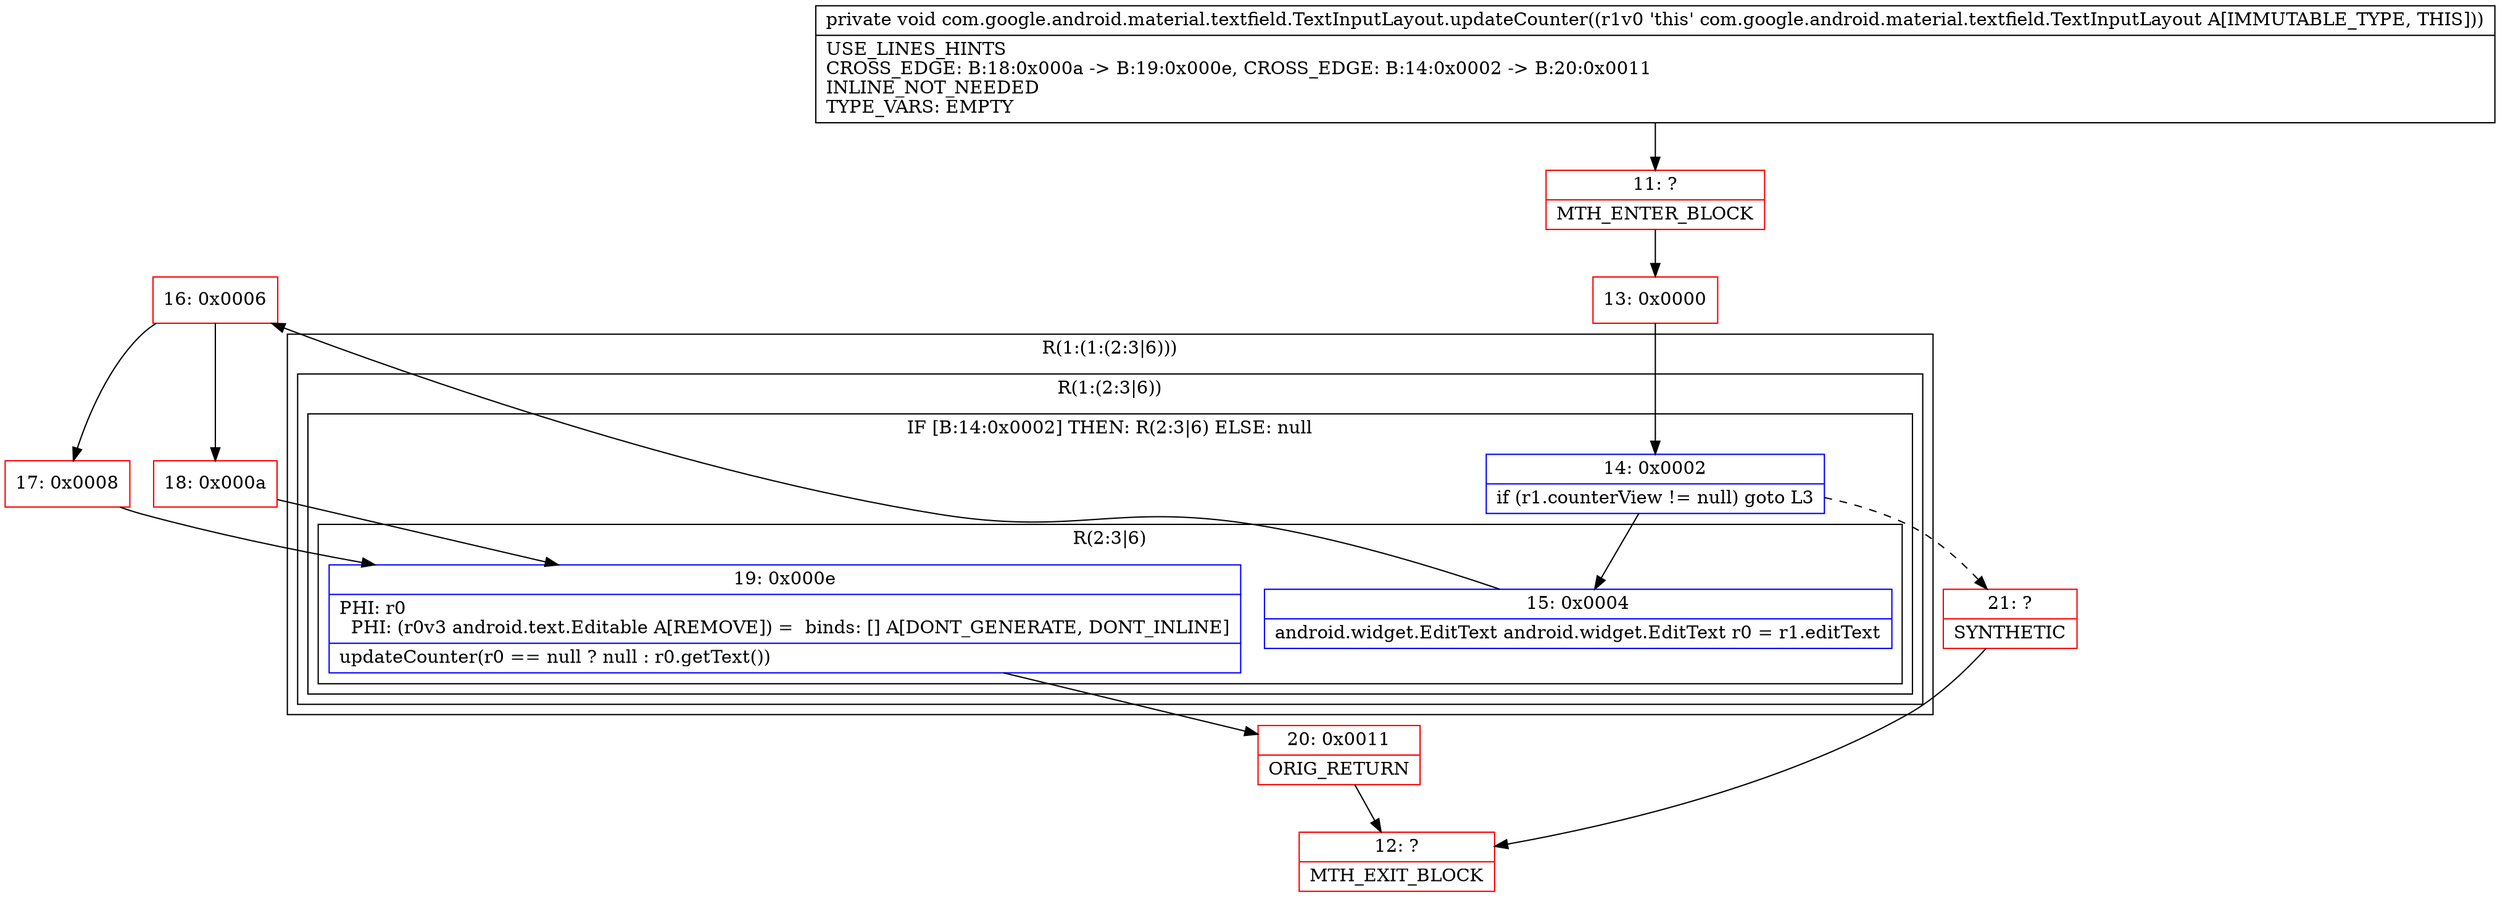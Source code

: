 digraph "CFG forcom.google.android.material.textfield.TextInputLayout.updateCounter()V" {
subgraph cluster_Region_386929376 {
label = "R(1:(1:(2:3|6)))";
node [shape=record,color=blue];
subgraph cluster_Region_1249733198 {
label = "R(1:(2:3|6))";
node [shape=record,color=blue];
subgraph cluster_IfRegion_2028831385 {
label = "IF [B:14:0x0002] THEN: R(2:3|6) ELSE: null";
node [shape=record,color=blue];
Node_14 [shape=record,label="{14\:\ 0x0002|if (r1.counterView != null) goto L3\l}"];
subgraph cluster_Region_1331216038 {
label = "R(2:3|6)";
node [shape=record,color=blue];
Node_15 [shape=record,label="{15\:\ 0x0004|android.widget.EditText android.widget.EditText r0 = r1.editText\l}"];
Node_19 [shape=record,label="{19\:\ 0x000e|PHI: r0 \l  PHI: (r0v3 android.text.Editable A[REMOVE]) =  binds: [] A[DONT_GENERATE, DONT_INLINE]\l|updateCounter(r0 == null ? null : r0.getText())\l}"];
}
}
}
}
Node_11 [shape=record,color=red,label="{11\:\ ?|MTH_ENTER_BLOCK\l}"];
Node_13 [shape=record,color=red,label="{13\:\ 0x0000}"];
Node_16 [shape=record,color=red,label="{16\:\ 0x0006}"];
Node_17 [shape=record,color=red,label="{17\:\ 0x0008}"];
Node_20 [shape=record,color=red,label="{20\:\ 0x0011|ORIG_RETURN\l}"];
Node_12 [shape=record,color=red,label="{12\:\ ?|MTH_EXIT_BLOCK\l}"];
Node_18 [shape=record,color=red,label="{18\:\ 0x000a}"];
Node_21 [shape=record,color=red,label="{21\:\ ?|SYNTHETIC\l}"];
MethodNode[shape=record,label="{private void com.google.android.material.textfield.TextInputLayout.updateCounter((r1v0 'this' com.google.android.material.textfield.TextInputLayout A[IMMUTABLE_TYPE, THIS]))  | USE_LINES_HINTS\lCROSS_EDGE: B:18:0x000a \-\> B:19:0x000e, CROSS_EDGE: B:14:0x0002 \-\> B:20:0x0011\lINLINE_NOT_NEEDED\lTYPE_VARS: EMPTY\l}"];
MethodNode -> Node_11;Node_14 -> Node_15;
Node_14 -> Node_21[style=dashed];
Node_15 -> Node_16;
Node_19 -> Node_20;
Node_11 -> Node_13;
Node_13 -> Node_14;
Node_16 -> Node_17;
Node_16 -> Node_18;
Node_17 -> Node_19;
Node_20 -> Node_12;
Node_18 -> Node_19;
Node_21 -> Node_12;
}

